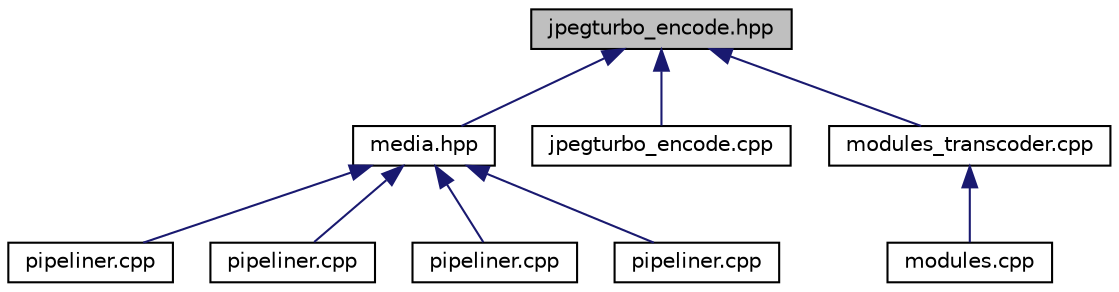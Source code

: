 digraph "jpegturbo_encode.hpp"
{
 // INTERACTIVE_SVG=YES
  edge [fontname="Helvetica",fontsize="10",labelfontname="Helvetica",labelfontsize="10"];
  node [fontname="Helvetica",fontsize="10",shape=record];
  Node1 [label="jpegturbo_encode.hpp",height=0.2,width=0.4,color="black", fillcolor="grey75", style="filled", fontcolor="black"];
  Node1 -> Node2 [dir="back",color="midnightblue",fontsize="10",style="solid",fontname="Helvetica"];
  Node2 [label="media.hpp",height=0.2,width=0.4,color="black", fillcolor="white", style="filled",URL="$media_8hpp.html"];
  Node2 -> Node3 [dir="back",color="midnightblue",fontsize="10",style="solid",fontname="Helvetica"];
  Node3 [label="pipeliner.cpp",height=0.2,width=0.4,color="black", fillcolor="white", style="filled",URL="$dashcastx_2pipeliner_8cpp.html"];
  Node2 -> Node4 [dir="back",color="midnightblue",fontsize="10",style="solid",fontname="Helvetica"];
  Node4 [label="pipeliner.cpp",height=0.2,width=0.4,color="black", fillcolor="white", style="filled",URL="$dashclient_2pipeliner_8cpp.html"];
  Node2 -> Node5 [dir="back",color="midnightblue",fontsize="10",style="solid",fontname="Helvetica"];
  Node5 [label="pipeliner.cpp",height=0.2,width=0.4,color="black", fillcolor="white", style="filled",URL="$mp42tsx_2pipeliner_8cpp.html"];
  Node2 -> Node6 [dir="back",color="midnightblue",fontsize="10",style="solid",fontname="Helvetica"];
  Node6 [label="pipeliner.cpp",height=0.2,width=0.4,color="black", fillcolor="white", style="filled",URL="$player_2pipeliner_8cpp.html"];
  Node1 -> Node7 [dir="back",color="midnightblue",fontsize="10",style="solid",fontname="Helvetica"];
  Node7 [label="jpegturbo_encode.cpp",height=0.2,width=0.4,color="black", fillcolor="white", style="filled",URL="$jpegturbo__encode_8cpp.html"];
  Node1 -> Node8 [dir="back",color="midnightblue",fontsize="10",style="solid",fontname="Helvetica"];
  Node8 [label="modules_transcoder.cpp",height=0.2,width=0.4,color="black", fillcolor="white", style="filled",URL="$modules__transcoder_8cpp.html"];
  Node8 -> Node9 [dir="back",color="midnightblue",fontsize="10",style="solid",fontname="Helvetica"];
  Node9 [label="modules.cpp",height=0.2,width=0.4,color="black", fillcolor="white", style="filled",URL="$modules_8cpp.html"];
}

